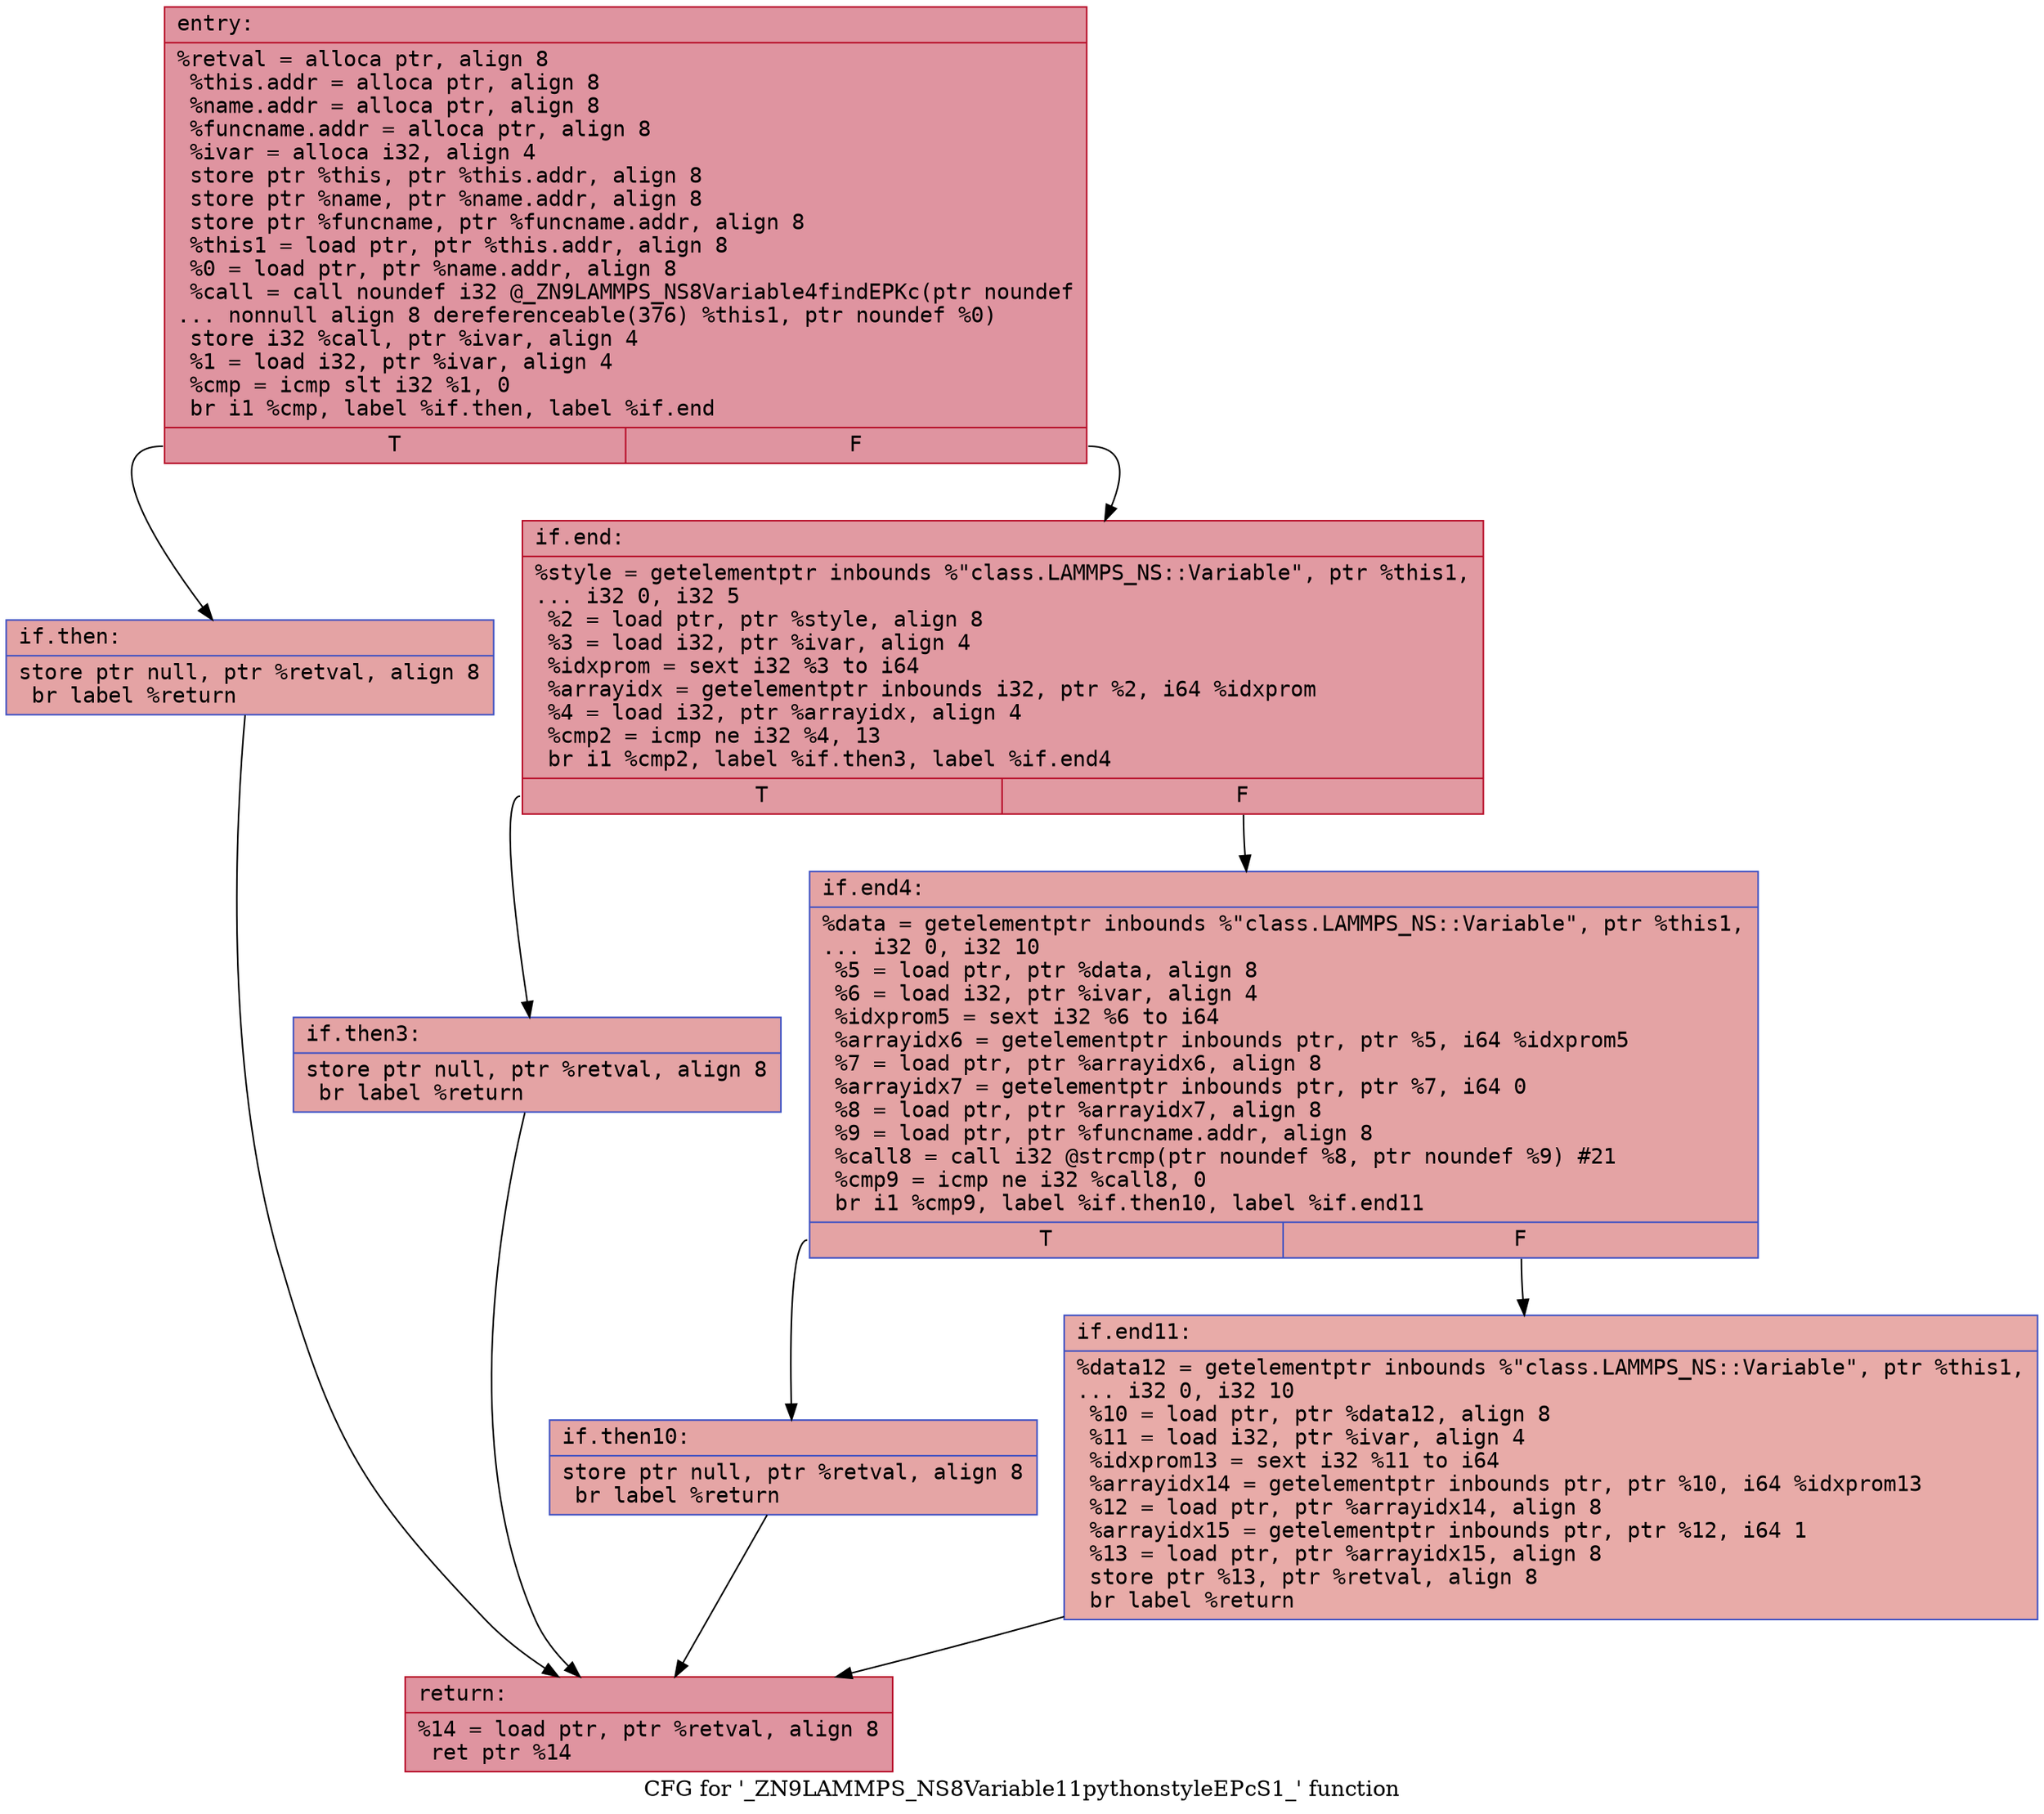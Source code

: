 digraph "CFG for '_ZN9LAMMPS_NS8Variable11pythonstyleEPcS1_' function" {
	label="CFG for '_ZN9LAMMPS_NS8Variable11pythonstyleEPcS1_' function";

	Node0x556bfe2e6f80 [shape=record,color="#b70d28ff", style=filled, fillcolor="#b70d2870" fontname="Courier",label="{entry:\l|  %retval = alloca ptr, align 8\l  %this.addr = alloca ptr, align 8\l  %name.addr = alloca ptr, align 8\l  %funcname.addr = alloca ptr, align 8\l  %ivar = alloca i32, align 4\l  store ptr %this, ptr %this.addr, align 8\l  store ptr %name, ptr %name.addr, align 8\l  store ptr %funcname, ptr %funcname.addr, align 8\l  %this1 = load ptr, ptr %this.addr, align 8\l  %0 = load ptr, ptr %name.addr, align 8\l  %call = call noundef i32 @_ZN9LAMMPS_NS8Variable4findEPKc(ptr noundef\l... nonnull align 8 dereferenceable(376) %this1, ptr noundef %0)\l  store i32 %call, ptr %ivar, align 4\l  %1 = load i32, ptr %ivar, align 4\l  %cmp = icmp slt i32 %1, 0\l  br i1 %cmp, label %if.then, label %if.end\l|{<s0>T|<s1>F}}"];
	Node0x556bfe2e6f80:s0 -> Node0x556bfe2e7950[tooltip="entry -> if.then\nProbability 37.50%" ];
	Node0x556bfe2e6f80:s1 -> Node0x556bfe2e6e50[tooltip="entry -> if.end\nProbability 62.50%" ];
	Node0x556bfe2e7950 [shape=record,color="#3d50c3ff", style=filled, fillcolor="#c32e3170" fontname="Courier",label="{if.then:\l|  store ptr null, ptr %retval, align 8\l  br label %return\l}"];
	Node0x556bfe2e7950 -> Node0x556bfe2e6ec0[tooltip="if.then -> return\nProbability 100.00%" ];
	Node0x556bfe2e6e50 [shape=record,color="#b70d28ff", style=filled, fillcolor="#bb1b2c70" fontname="Courier",label="{if.end:\l|  %style = getelementptr inbounds %\"class.LAMMPS_NS::Variable\", ptr %this1,\l... i32 0, i32 5\l  %2 = load ptr, ptr %style, align 8\l  %3 = load i32, ptr %ivar, align 4\l  %idxprom = sext i32 %3 to i64\l  %arrayidx = getelementptr inbounds i32, ptr %2, i64 %idxprom\l  %4 = load i32, ptr %arrayidx, align 4\l  %cmp2 = icmp ne i32 %4, 13\l  br i1 %cmp2, label %if.then3, label %if.end4\l|{<s0>T|<s1>F}}"];
	Node0x556bfe2e6e50:s0 -> Node0x556bfe2e8160[tooltip="if.end -> if.then3\nProbability 50.00%" ];
	Node0x556bfe2e6e50:s1 -> Node0x556bfe2e81b0[tooltip="if.end -> if.end4\nProbability 50.00%" ];
	Node0x556bfe2e8160 [shape=record,color="#3d50c3ff", style=filled, fillcolor="#c32e3170" fontname="Courier",label="{if.then3:\l|  store ptr null, ptr %retval, align 8\l  br label %return\l}"];
	Node0x556bfe2e8160 -> Node0x556bfe2e6ec0[tooltip="if.then3 -> return\nProbability 100.00%" ];
	Node0x556bfe2e81b0 [shape=record,color="#3d50c3ff", style=filled, fillcolor="#c32e3170" fontname="Courier",label="{if.end4:\l|  %data = getelementptr inbounds %\"class.LAMMPS_NS::Variable\", ptr %this1,\l... i32 0, i32 10\l  %5 = load ptr, ptr %data, align 8\l  %6 = load i32, ptr %ivar, align 4\l  %idxprom5 = sext i32 %6 to i64\l  %arrayidx6 = getelementptr inbounds ptr, ptr %5, i64 %idxprom5\l  %7 = load ptr, ptr %arrayidx6, align 8\l  %arrayidx7 = getelementptr inbounds ptr, ptr %7, i64 0\l  %8 = load ptr, ptr %arrayidx7, align 8\l  %9 = load ptr, ptr %funcname.addr, align 8\l  %call8 = call i32 @strcmp(ptr noundef %8, ptr noundef %9) #21\l  %cmp9 = icmp ne i32 %call8, 0\l  br i1 %cmp9, label %if.then10, label %if.end11\l|{<s0>T|<s1>F}}"];
	Node0x556bfe2e81b0:s0 -> Node0x556bfe2e8d40[tooltip="if.end4 -> if.then10\nProbability 62.50%" ];
	Node0x556bfe2e81b0:s1 -> Node0x556bfe2e8d90[tooltip="if.end4 -> if.end11\nProbability 37.50%" ];
	Node0x556bfe2e8d40 [shape=record,color="#3d50c3ff", style=filled, fillcolor="#c5333470" fontname="Courier",label="{if.then10:\l|  store ptr null, ptr %retval, align 8\l  br label %return\l}"];
	Node0x556bfe2e8d40 -> Node0x556bfe2e6ec0[tooltip="if.then10 -> return\nProbability 100.00%" ];
	Node0x556bfe2e8d90 [shape=record,color="#3d50c3ff", style=filled, fillcolor="#cc403a70" fontname="Courier",label="{if.end11:\l|  %data12 = getelementptr inbounds %\"class.LAMMPS_NS::Variable\", ptr %this1,\l... i32 0, i32 10\l  %10 = load ptr, ptr %data12, align 8\l  %11 = load i32, ptr %ivar, align 4\l  %idxprom13 = sext i32 %11 to i64\l  %arrayidx14 = getelementptr inbounds ptr, ptr %10, i64 %idxprom13\l  %12 = load ptr, ptr %arrayidx14, align 8\l  %arrayidx15 = getelementptr inbounds ptr, ptr %12, i64 1\l  %13 = load ptr, ptr %arrayidx15, align 8\l  store ptr %13, ptr %retval, align 8\l  br label %return\l}"];
	Node0x556bfe2e8d90 -> Node0x556bfe2e6ec0[tooltip="if.end11 -> return\nProbability 100.00%" ];
	Node0x556bfe2e6ec0 [shape=record,color="#b70d28ff", style=filled, fillcolor="#b70d2870" fontname="Courier",label="{return:\l|  %14 = load ptr, ptr %retval, align 8\l  ret ptr %14\l}"];
}
